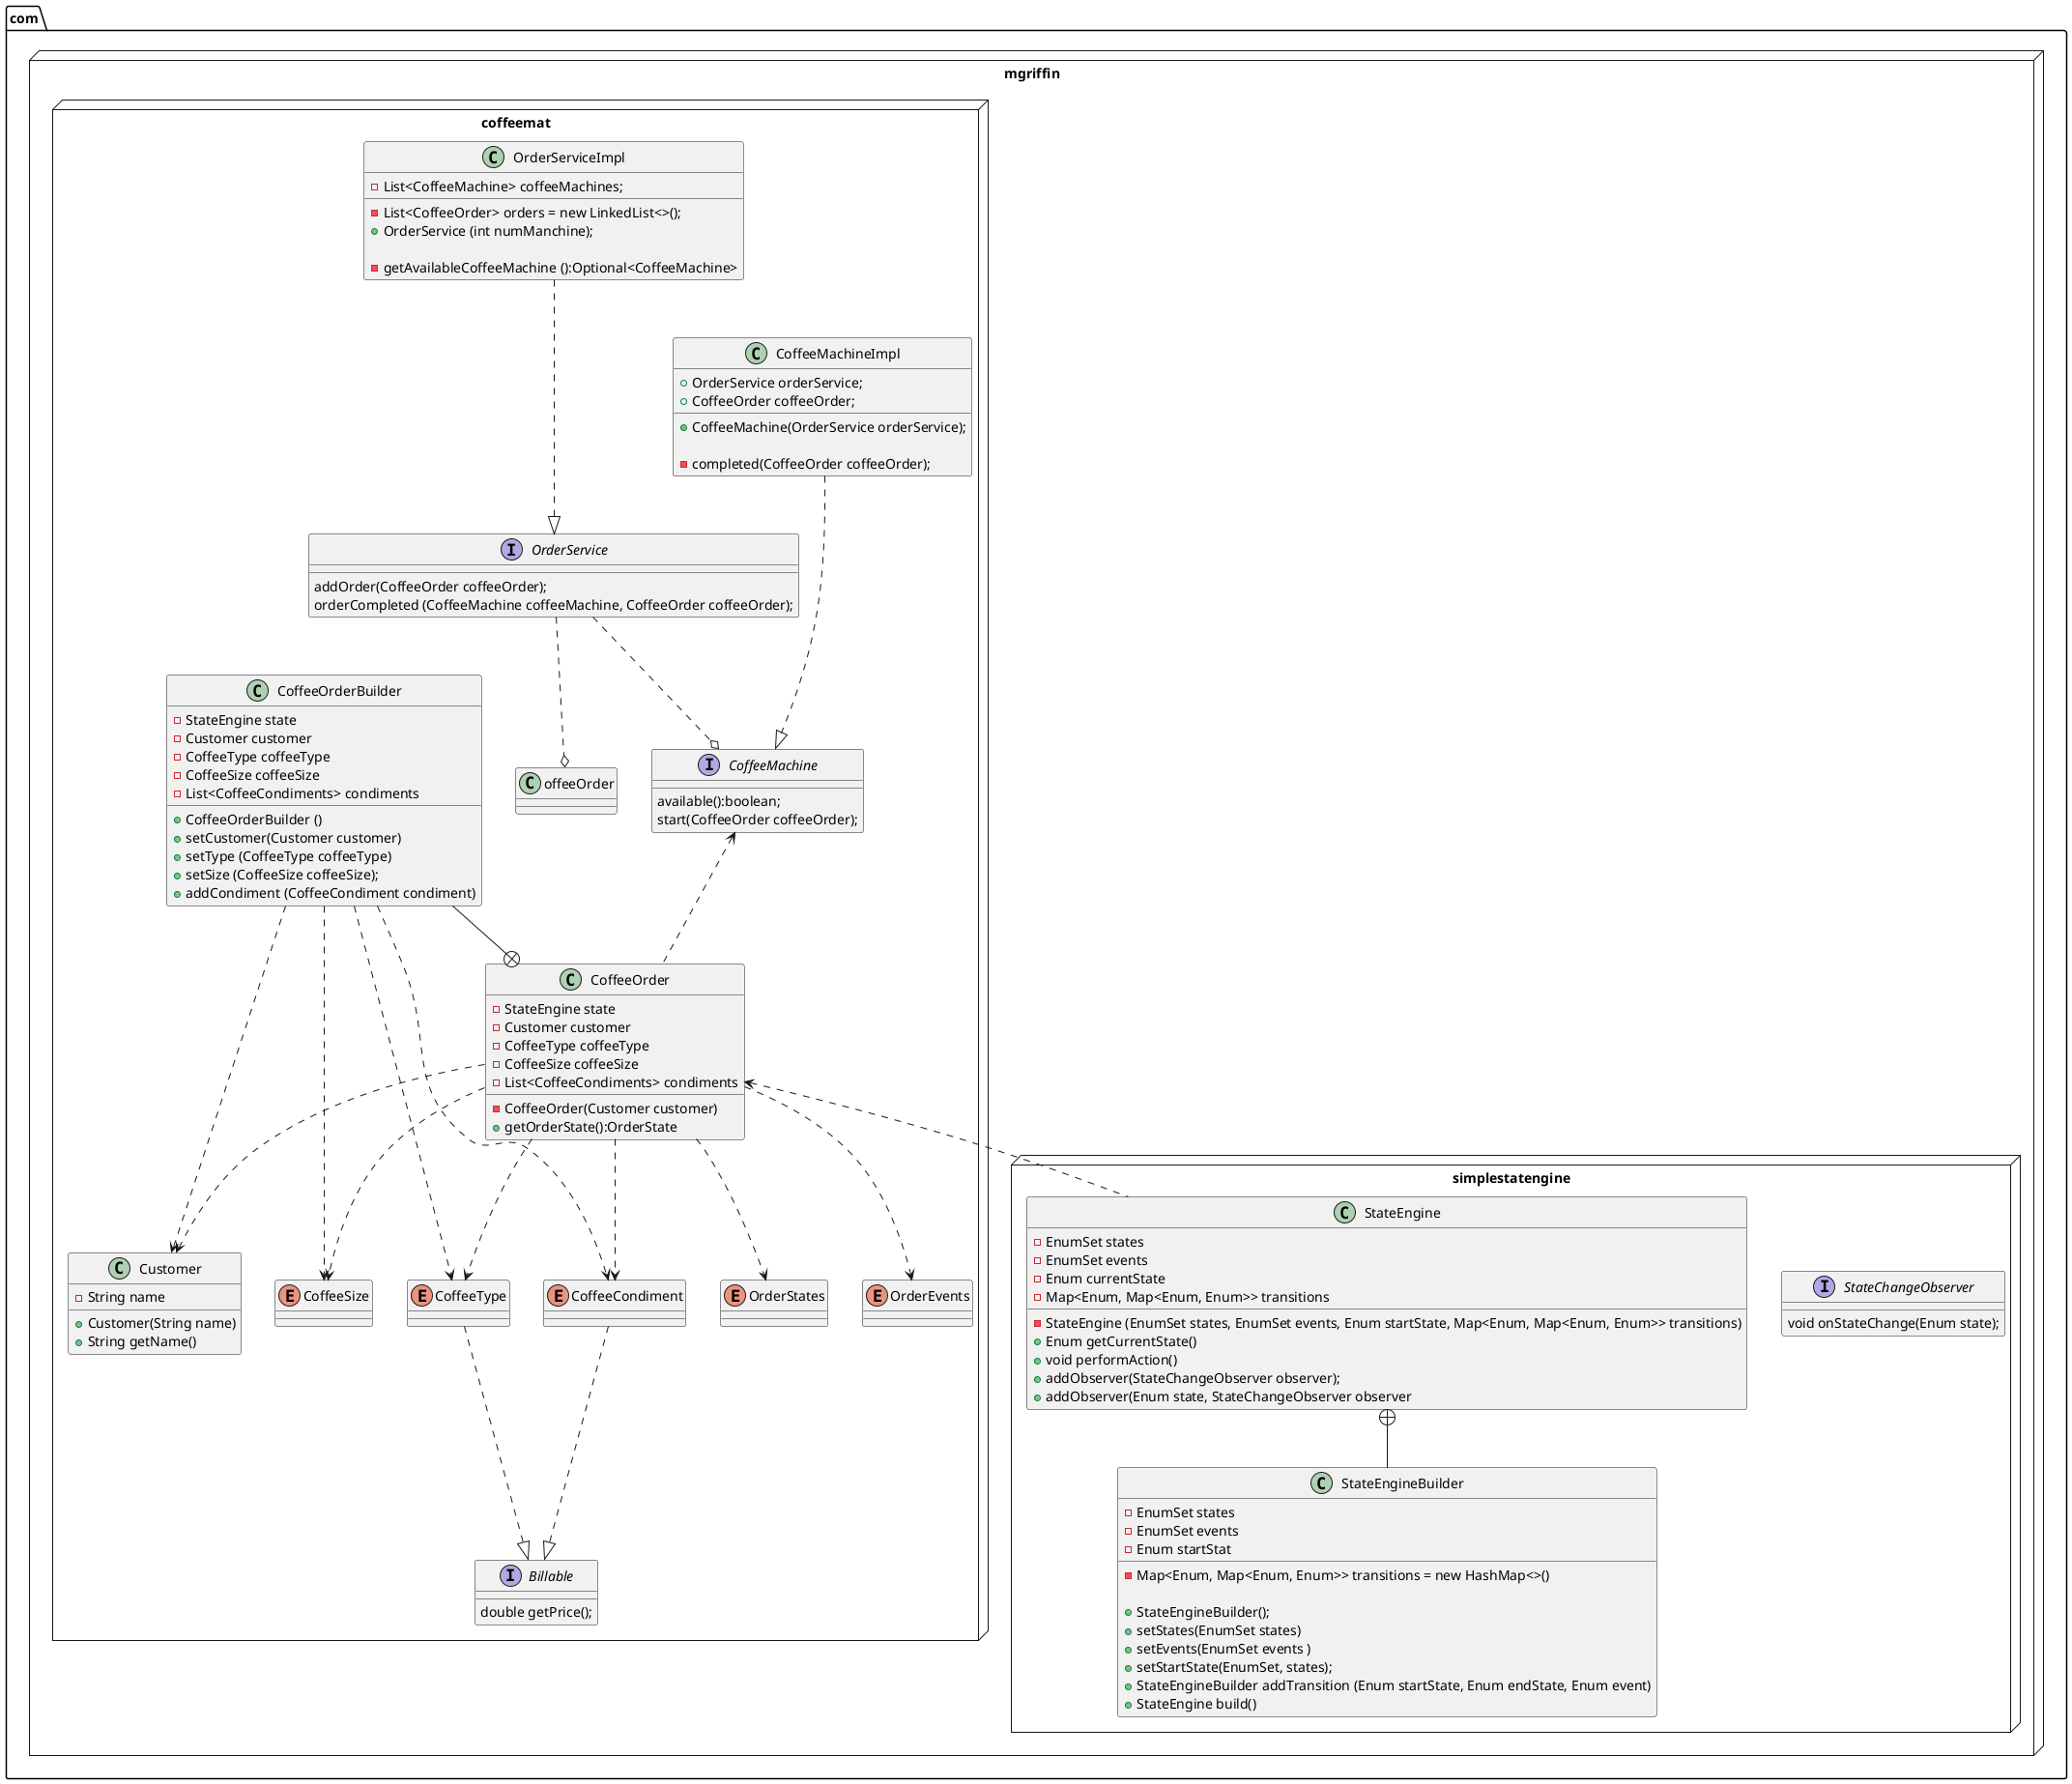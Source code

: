 @startuml
package com.mgriffin <<Node>> {

package simplestatengine <<Node>> {

Interface StateChangeObserver {
    void onStateChange(Enum state);
}

Class StateEngine {
    -EnumSet states
    -EnumSet events
    -Enum currentState
    -Map<Enum, Map<Enum, Enum>> transitions

    -StateEngine (EnumSet states, EnumSet events, Enum startState, Map<Enum, Map<Enum, Enum>> transitions)
    +Enum getCurrentState()
    +void performAction()
    +addObserver(StateChangeObserver observer);
    +addObserver(Enum state, StateChangeObserver observer
}

class StateEngineBuilder {
    -EnumSet states
    -EnumSet events
    -Enum startStat
    -Map<Enum, Map<Enum, Enum>> transitions = new HashMap<>()

    +StateEngineBuilder();
    +setStates(EnumSet states)
    +setEvents(EnumSet events )
    +setStartState(EnumSet, states);
    +StateEngineBuilder addTransition (Enum startState, Enum endState, Enum event)
    +StateEngine build()
}

StateEngine+--StateEngineBuilder

}

package coffeemat <<Node>> {
    class CoffeeMachineImpl {
        +OrderService orderService;
        +CoffeeOrder coffeeOrder;
        +CoffeeMachine(OrderService orderService);

        -completed(CoffeeOrder coffeeOrder);
    }

    class OrderServiceImpl {
        -List<CoffeeMachine> coffeeMachines;
        -List<CoffeeOrder> orders = new LinkedList<>();
        +OrderService (int numManchine);

        -getAvailableCoffeeMachine ():Optional<CoffeeMachine>
    }

    class CoffeeOrder {
        -StateEngine state
        -Customer customer
        -CoffeeType coffeeType
        -CoffeeSize coffeeSize
        -List<CoffeeCondiments> condiments

        -CoffeeOrder(Customer customer)
        +getOrderState():OrderState
    }

    class CoffeeOrderBuilder {
        -StateEngine state
        -Customer customer
        -CoffeeType coffeeType
        -CoffeeSize coffeeSize
        -List<CoffeeCondiments> condiments

        +CoffeeOrderBuilder ()
        +setCustomer(Customer customer)
        +setType (CoffeeType coffeeType)
        +setSize (CoffeeSize coffeeSize);
        +addCondiment (CoffeeCondiment condiment)
    }

    class Customer {
        -String name
        +Customer(String name)
        +String getName()
    }

    enum OrderStates

    enum OrderEvents

    interface Billable {
        double getPrice();
    }

    interface CoffeeMachine {
        available():boolean;
        start(CoffeeOrder coffeeOrder);
    }


    interface OrderService {
        addOrder(CoffeeOrder coffeeOrder);
        orderCompleted (CoffeeMachine coffeeMachine, CoffeeOrder coffeeOrder);
    }

    enum CoffeeSize

    enum CoffeeType

    enum CoffeeCondiment

    OrderServiceImpl ...|> OrderService
    CoffeeMachineImpl ...|> CoffeeMachine
    OrderService ..o offeeOrder
    OrderService ..o CoffeeMachine
    CoffeeMachine <.. CoffeeOrder
    CoffeeOrder ..> Customer
    CoffeeOrder ..> CoffeeType
    CoffeeOrder ..> CoffeeSize
    CoffeeOrder ..> CoffeeCondiment
    CoffeeOrder ..> OrderStates
    CoffeeOrder ..> OrderEvents
    CoffeeOrder <.. StateEngine
    CoffeeOrderBuilder ..> Customer
    CoffeeOrderBuilder ..> CoffeeType
    CoffeeOrderBuilder ..> CoffeeSize
    CoffeeOrderBuilder ..> CoffeeCondiment
    CoffeeType ..|> Billable
    CoffeeCondiment ..|> Billable
    CoffeeOrderBuilder --+ CoffeeOrder
}

}
@enduml